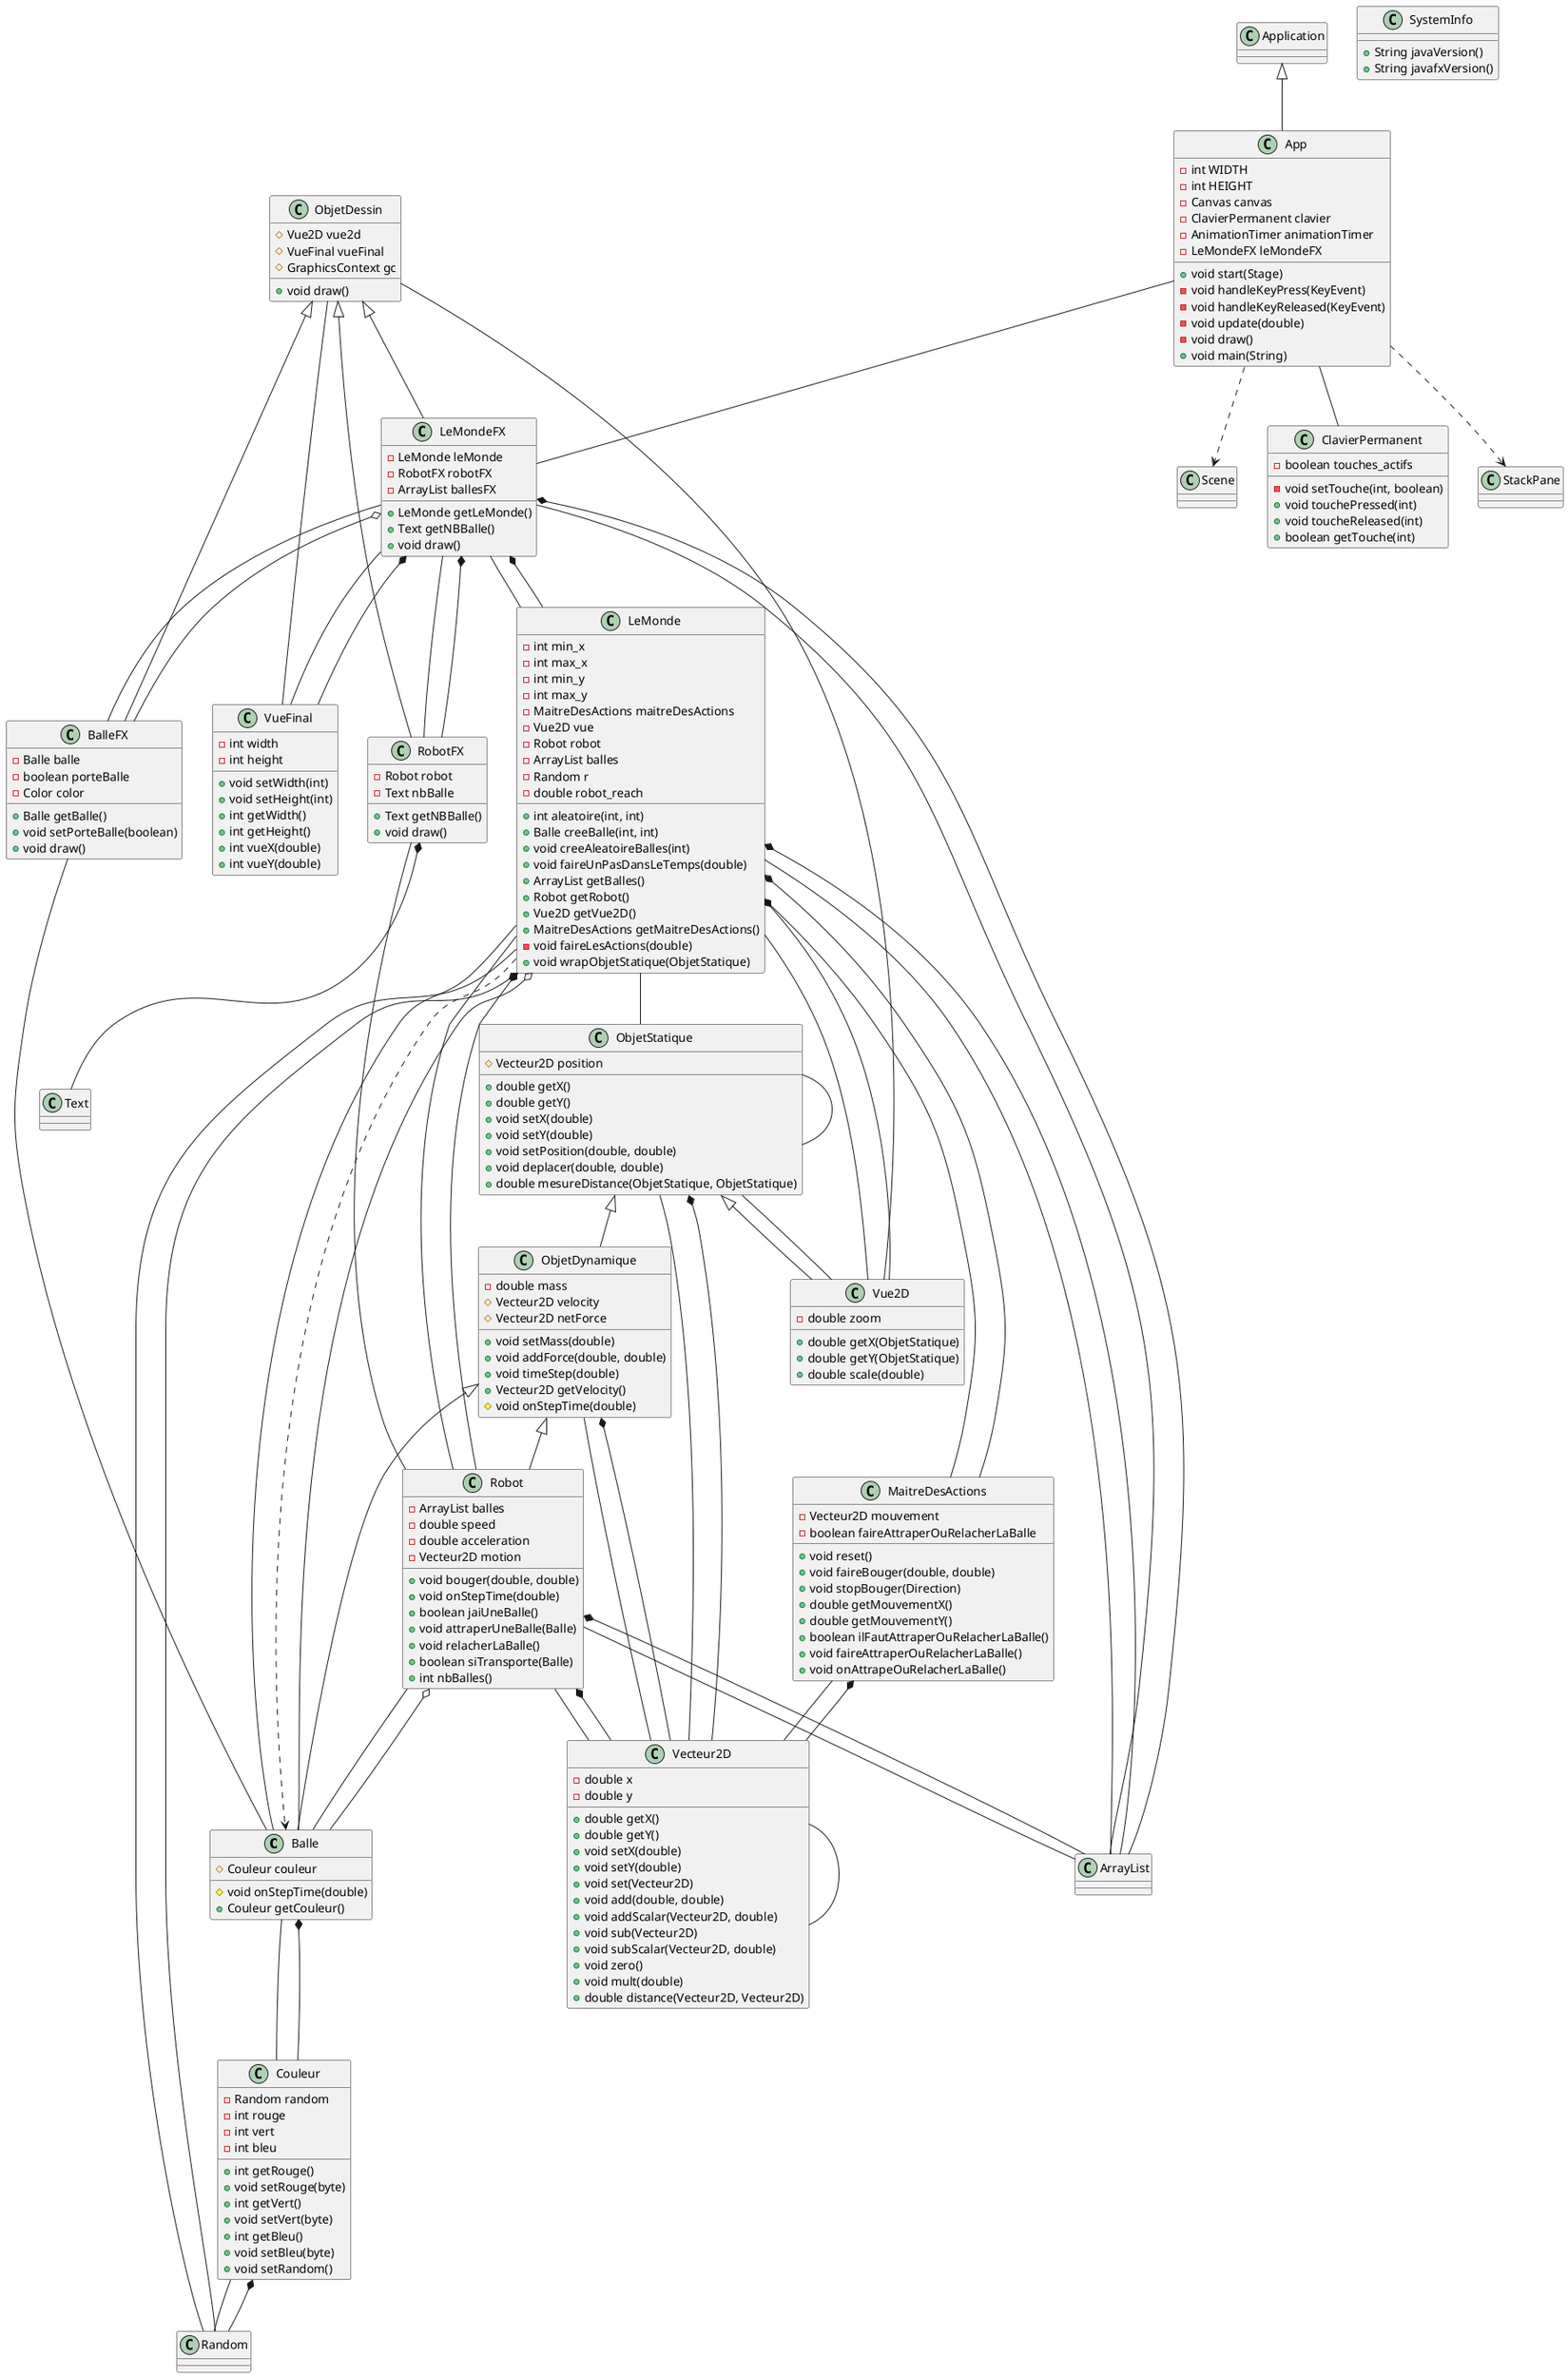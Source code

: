@startuml
class Balle {
 # Couleur couleur
 # void onStepTime(double)
 + Couleur getCouleur()
}
class Couleur {
 - Random random
 - int rouge
 - int vert
 - int bleu
 + int getRouge()
 + void setRouge(byte)
 + int getVert()
 + void setVert(byte)
 + int getBleu()
 + void setBleu(byte)
 + void setRandom()
}
class LeMonde {
 - int min_x
 - int max_x
 - int min_y
 - int max_y
 - MaitreDesActions maitreDesActions
 - Vue2D vue
 - Robot robot
 - ArrayList balles
 - Random r
 - double robot_reach
 + int aleatoire(int, int)
 + Balle creeBalle(int, int)
 + void creeAleatoireBalles(int)
 + void faireUnPasDansLeTemps(double)
 + ArrayList getBalles()
 + Robot getRobot()
 + Vue2D getVue2D()
 + MaitreDesActions getMaitreDesActions()
 - void faireLesActions(double)
 + void wrapObjetStatique(ObjetStatique)
}
class MaitreDesActions {
 - Vecteur2D mouvement
 - boolean faireAttraperOuRelacherLaBalle
 + void reset()
 + void faireBouger(double, double)
 + void stopBouger(Direction)
 + double getMouvementX()
 + double getMouvementY()
 + boolean ilFautAttraperOuRelacherLaBalle()
 + void faireAttraperOuRelacherLaBalle()
 + void onAttrapeOuRelacherLaBalle()
}
class ObjetDynamique {
 - double mass
 # Vecteur2D velocity
 # Vecteur2D netForce
 + void setMass(double)
 + void addForce(double, double)
 + void timeStep(double)
 + Vecteur2D getVelocity()
 # void onStepTime(double)
}
class ObjetStatique {
 # Vecteur2D position
 + double getX()
 + double getY()
 + void setX(double)
 + void setY(double)
 + void setPosition(double, double)
 + void deplacer(double, double)
 + double mesureDistance(ObjetStatique, ObjetStatique)
}
class Robot {
 - ArrayList balles
 - double speed
 - double acceleration
 - Vecteur2D motion
 + void bouger(double, double)
 + void onStepTime(double)
 + boolean jaiUneBalle()
 + void attraperUneBalle(Balle)
 + void relacherLaBalle()
 + boolean siTransporte(Balle)
 + int nbBalles()
}
class Vecteur2D {
 - double x
 - double y
 + double getX()
 + double getY()
 + void setX(double)
 + void setY(double)
 + void set(Vecteur2D)
 + void add(double, double)
 + void addScalar(Vecteur2D, double)
 + void sub(Vecteur2D)
 + void subScalar(Vecteur2D, double)
 + void zero()
 + void mult(double)
 + double distance(Vecteur2D, Vecteur2D)
}
class ArrayList {
}
class Random {
}
class Vue2D {
 - double zoom
 + double getX(ObjetStatique)
 + double getY(ObjetStatique)
 + double scale(double)
}
class App {
 - int WIDTH
 - int HEIGHT
 - Canvas canvas
 - ClavierPermanent clavier
 - AnimationTimer animationTimer
 - LeMondeFX leMondeFX
 + void start(Stage)
 - void handleKeyPress(KeyEvent)
 - void handleKeyReleased(KeyEvent)
 - void update(double)
 - void draw()
 + void main(String)
}
class BalleFX {
 - Balle balle
 - boolean porteBalle
 - Color color
 + Balle getBalle()
 + void setPorteBalle(boolean)
 + void draw()
}
class ClavierPermanent {
 - boolean touches_actifs
 - void setTouche(int, boolean)
 + void touchePressed(int)
 + void toucheReleased(int)
 + boolean getTouche(int)
}
class LeMondeFX {
 - LeMonde leMonde
 - RobotFX robotFX
 - ArrayList ballesFX
 + LeMonde getLeMonde()
 + Text getNBBalle()
 + void draw()
}
class ObjetDessin {
 # Vue2D vue2d
 # VueFinal vueFinal
 # GraphicsContext gc
 + void draw()
}
class RobotFX {
 - Robot robot
 - Text nbBalle
 + Text getNBBalle()
 + void draw()
}
class SystemInfo {
 + String javaVersion()
 + String javafxVersion()
}
class VueFinal {
 - int width
 - int height
 + void setWidth(int)
 + void setHeight(int)
 + int getWidth()
 + int getHeight()
 + int vueX(double)
 + int vueY(double)
}
ObjetDynamique <|-- Balle
Balle -- Couleur
Balle *-- Couleur
Couleur -- Random
Couleur *-- Random
LeMonde -- Random
LeMonde -- Vue2D
LeMonde -- ArrayList
LeMonde -- Robot
LeMonde -- Balle
LeMonde -- MaitreDesActions
LeMonde -- ObjetStatique
LeMonde ..> Balle
LeMonde o-- Balle
LeMonde *-- MaitreDesActions
LeMonde *-- Vue2D
LeMonde *-- Robot
LeMonde *-- ArrayList
LeMonde *-- Random
MaitreDesActions -- Vecteur2D
MaitreDesActions *-- Vecteur2D
ObjetStatique <|-- ObjetDynamique
ObjetDynamique -- Vecteur2D
ObjetDynamique *-- Vecteur2D
ObjetStatique -- Vecteur2D
ObjetStatique *-- Vecteur2D
ObjetStatique -- ObjetStatique
ObjetDynamique <|-- Robot
Robot -- Balle
Robot -- Vecteur2D
Robot -- ArrayList
Robot o-- Balle
Robot *-- ArrayList
Robot *-- Vecteur2D
Vecteur2D -- Vecteur2D
ObjetStatique <|-- Vue2D
Vue2D -- ObjetStatique
Application <|-- App
App -- LeMondeFX
App -- ClavierPermanent
App ..> StackPane
App ..> Scene
ObjetDessin <|-- BalleFX
BalleFX -- Balle
ObjetDessin <|-- LeMondeFX
LeMondeFX -- ArrayList
LeMondeFX -- BalleFX
LeMondeFX -- LeMonde
LeMondeFX -- RobotFX
LeMondeFX -- VueFinal
LeMondeFX o-- BalleFX
LeMondeFX *-- LeMonde
LeMondeFX *-- RobotFX
LeMondeFX *-- ArrayList
LeMondeFX *-- VueFinal
ObjetDessin -- VueFinal
ObjetDessin -- Vue2D
ObjetDessin <|-- RobotFX
RobotFX -- Robot
RobotFX *-- Text
@enduml